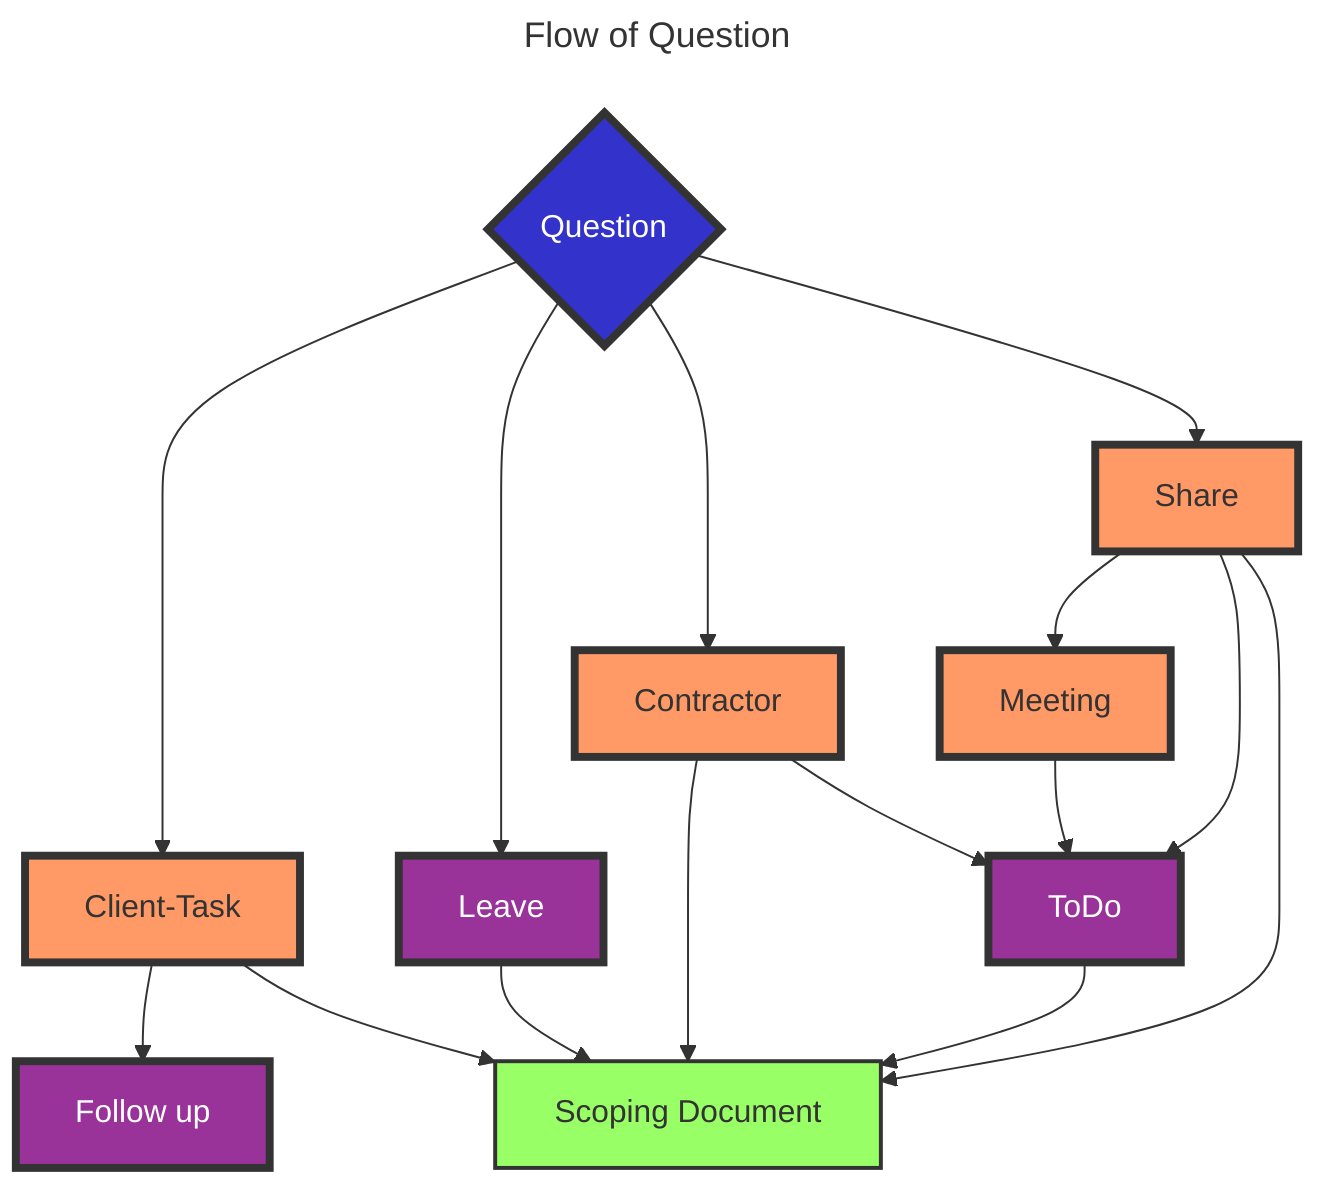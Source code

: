 ---
title: Flow of Question
---
flowchart
    A{Question} --> B[Client-Task]
    A --> C[Contractor]
    A --> L[Leave]
    A --> S[Share]
    B --> F[Follow up]
    B --> E[Scoping Document]
    L --> E
    C --> E
    C --> T[ToDo]
    M --> T
    S --> M[Meeting]
    S --> T
    T --> E
    S --> E
    classDef green fill:#9f6,stroke:#333,stroke-width:2px;
    classDef orange fill:#f96,stroke:#333,stroke-width:4px;
    classDef purple fill:#939,stroke:#333,stroke-width:4px, color: #fff;
    classDef blue fill:#33c,stroke:#333,stroke-width:4px, color: #fff;
    class A blue
    class F,T,L purple
    class E green
    class B,C,D,S,M orange
